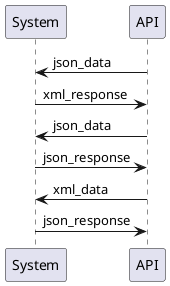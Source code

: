 @startuml
System <- API : json_data
API <- System : xml_response
System <- API : json_data
API <- System : json_response
System <- API : xml_data
API <- System : json_response
@enduml